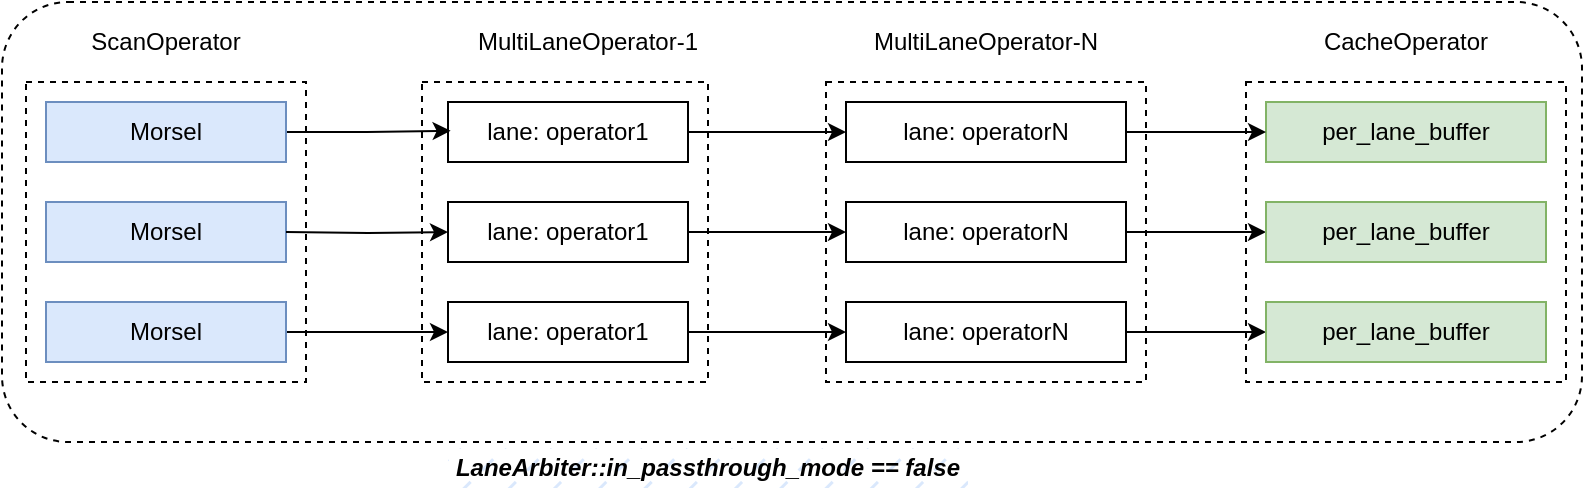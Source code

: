 <mxfile version="21.6.9" type="device">
  <diagram name="第 1 页" id="-wR5ekbSrK_P9_TwKNMs">
    <mxGraphModel dx="867" dy="589" grid="1" gridSize="10" guides="1" tooltips="1" connect="1" arrows="1" fold="1" page="1" pageScale="1" pageWidth="827" pageHeight="1169" math="0" shadow="0">
      <root>
        <mxCell id="0" />
        <mxCell id="1" parent="0" />
        <mxCell id="_e7WIGpRJqmX1p-5Rs8z-2" value="" style="rounded=0;whiteSpace=wrap;html=1;fillColor=none;dashed=1;" diagramCategory="general" diagramName="Rectangle" vertex="1" parent="1">
          <mxGeometry x="240" y="170" width="143" height="150" as="geometry" />
        </mxCell>
        <mxCell id="_e7WIGpRJqmX1p-5Rs8z-3" value="lane: operator1" style="rounded=0;whiteSpace=wrap;html=1;" diagramCategory="general" diagramName="Rectangle" vertex="1" parent="1">
          <mxGeometry x="253" y="180" width="120" height="30" as="geometry" />
        </mxCell>
        <mxCell id="_e7WIGpRJqmX1p-5Rs8z-42" style="edgeStyle=orthogonalEdgeStyle;rounded=0;orthogonalLoop=1;jettySize=auto;html=1;exitX=1;exitY=0.5;exitDx=0;exitDy=0;" edge="1" parent="1" source="_e7WIGpRJqmX1p-5Rs8z-4" target="_e7WIGpRJqmX1p-5Rs8z-10">
          <mxGeometry relative="1" as="geometry" />
        </mxCell>
        <mxCell id="_e7WIGpRJqmX1p-5Rs8z-4" value="&lt;span style&gt;lane: operator1&lt;/span&gt;" style="rounded=0;whiteSpace=wrap;html=1;" diagramCategory="general" diagramName="Rectangle" vertex="1" parent="1">
          <mxGeometry x="253" y="230" width="120" height="30" as="geometry" />
        </mxCell>
        <mxCell id="_e7WIGpRJqmX1p-5Rs8z-43" style="edgeStyle=orthogonalEdgeStyle;rounded=0;orthogonalLoop=1;jettySize=auto;html=1;exitX=1;exitY=0.5;exitDx=0;exitDy=0;entryX=0;entryY=0.5;entryDx=0;entryDy=0;" edge="1" parent="1" source="_e7WIGpRJqmX1p-5Rs8z-5" target="_e7WIGpRJqmX1p-5Rs8z-11">
          <mxGeometry relative="1" as="geometry" />
        </mxCell>
        <mxCell id="_e7WIGpRJqmX1p-5Rs8z-5" value="&lt;span style&gt;lane: operator1&lt;/span&gt;" style="rounded=0;whiteSpace=wrap;html=1;" diagramCategory="general" diagramName="Rectangle" vertex="1" parent="1">
          <mxGeometry x="253" y="280" width="120" height="30" as="geometry" />
        </mxCell>
        <mxCell id="_e7WIGpRJqmX1p-5Rs8z-6" value="ScanOperator" style="text;html=1;strokeColor=none;fillColor=none;align=center;verticalAlign=middle;whiteSpace=wrap;rounded=0;" diagramCategory="general" diagramName="text" vertex="1" parent="1">
          <mxGeometry x="52" y="140" width="120" height="20" as="geometry" />
        </mxCell>
        <mxCell id="_e7WIGpRJqmX1p-5Rs8z-7" style="edgeStyle=orthogonalEdgeStyle;rounded=0;orthogonalLoop=1;jettySize=auto;html=1;exitX=1;exitY=0.5;exitDx=0;exitDy=0;entryX=0.011;entryY=0.481;entryDx=0;entryDy=0;entryPerimeter=0;" edge="1" parent="1" source="_e7WIGpRJqmX1p-5Rs8z-34" target="_e7WIGpRJqmX1p-5Rs8z-3">
          <mxGeometry relative="1" as="geometry">
            <mxPoint x="182" y="194.61" as="sourcePoint" />
            <mxPoint x="252" y="194.61" as="targetPoint" />
          </mxGeometry>
        </mxCell>
        <mxCell id="_e7WIGpRJqmX1p-5Rs8z-8" value="" style="rounded=0;whiteSpace=wrap;html=1;fillColor=none;dashed=1;" diagramCategory="general" diagramName="Rectangle" vertex="1" parent="1">
          <mxGeometry x="442" y="170" width="160" height="150" as="geometry" />
        </mxCell>
        <mxCell id="_e7WIGpRJqmX1p-5Rs8z-9" value="lane: operatorN" style="rounded=0;whiteSpace=wrap;html=1;" diagramCategory="general" diagramName="Rectangle" vertex="1" parent="1">
          <mxGeometry x="452" y="180" width="140" height="30" as="geometry" />
        </mxCell>
        <mxCell id="_e7WIGpRJqmX1p-5Rs8z-44" style="edgeStyle=orthogonalEdgeStyle;rounded=0;orthogonalLoop=1;jettySize=auto;html=1;exitX=1;exitY=0.5;exitDx=0;exitDy=0;" edge="1" parent="1" source="_e7WIGpRJqmX1p-5Rs8z-10" target="_e7WIGpRJqmX1p-5Rs8z-28">
          <mxGeometry relative="1" as="geometry" />
        </mxCell>
        <mxCell id="_e7WIGpRJqmX1p-5Rs8z-10" value="&lt;span style&gt;lane: operatorN&lt;/span&gt;" style="rounded=0;whiteSpace=wrap;html=1;" diagramCategory="general" diagramName="Rectangle" vertex="1" parent="1">
          <mxGeometry x="452" y="230" width="140" height="30" as="geometry" />
        </mxCell>
        <mxCell id="_e7WIGpRJqmX1p-5Rs8z-45" style="edgeStyle=orthogonalEdgeStyle;rounded=0;orthogonalLoop=1;jettySize=auto;html=1;exitX=1;exitY=0.5;exitDx=0;exitDy=0;entryX=0;entryY=0.5;entryDx=0;entryDy=0;" edge="1" parent="1" source="_e7WIGpRJqmX1p-5Rs8z-11" target="_e7WIGpRJqmX1p-5Rs8z-29">
          <mxGeometry relative="1" as="geometry" />
        </mxCell>
        <mxCell id="_e7WIGpRJqmX1p-5Rs8z-11" value="&lt;span style&gt;lane: operatorN&lt;/span&gt;" style="rounded=0;whiteSpace=wrap;html=1;" diagramCategory="general" diagramName="Rectangle" vertex="1" parent="1">
          <mxGeometry x="452" y="280" width="140" height="30" as="geometry" />
        </mxCell>
        <mxCell id="_e7WIGpRJqmX1p-5Rs8z-12" value="MultiLaneOperator-N" style="text;html=1;strokeColor=none;fillColor=none;align=center;verticalAlign=middle;whiteSpace=wrap;rounded=0;" diagramCategory="general" diagramName="text" vertex="1" parent="1">
          <mxGeometry x="462" y="140" width="120" height="20" as="geometry" />
        </mxCell>
        <mxCell id="_e7WIGpRJqmX1p-5Rs8z-22" value="" style="rounded=1;whiteSpace=wrap;html=1;fillColor=none;dashed=1;" diagramCategory="general" diagramName="RoundedRectangle" vertex="1" parent="1">
          <mxGeometry x="30" y="130" width="790" height="220" as="geometry" />
        </mxCell>
        <mxCell id="_e7WIGpRJqmX1p-5Rs8z-23" value="&lt;b&gt;&lt;i&gt;LaneArbiter::in_passthrough_mode == false&lt;/i&gt;&lt;/b&gt;" style="text;html=1;strokeColor=none;fillColor=#dae8fc;align=center;verticalAlign=middle;whiteSpace=wrap;rounded=0;dashed=1;fillStyle=dashed;" diagramCategory="general" diagramName="text" vertex="1" parent="1">
          <mxGeometry x="253" y="353" width="260" height="20" as="geometry" />
        </mxCell>
        <mxCell id="_e7WIGpRJqmX1p-5Rs8z-25" style="edgeStyle=orthogonalEdgeStyle;rounded=0;orthogonalLoop=1;jettySize=auto;html=1;exitX=1;exitY=0.5;exitDx=0;exitDy=0;entryX=0;entryY=0.5;entryDx=0;entryDy=0;" edge="1" parent="1" source="_e7WIGpRJqmX1p-5Rs8z-3" target="_e7WIGpRJqmX1p-5Rs8z-9">
          <mxGeometry relative="1" as="geometry">
            <mxPoint x="392" y="194.61" as="sourcePoint" />
            <mxPoint x="442" y="194.61" as="targetPoint" />
          </mxGeometry>
        </mxCell>
        <mxCell id="_e7WIGpRJqmX1p-5Rs8z-26" value="" style="rounded=0;whiteSpace=wrap;html=1;fillColor=none;dashed=1;" diagramCategory="general" diagramName="Rectangle" vertex="1" parent="1">
          <mxGeometry x="652" y="170" width="160" height="150" as="geometry" />
        </mxCell>
        <mxCell id="_e7WIGpRJqmX1p-5Rs8z-27" value="per_lane_buffer" style="rounded=0;whiteSpace=wrap;html=1;fillColor=#d5e8d4;strokeColor=#82b366;" diagramCategory="general" diagramName="Rectangle" vertex="1" parent="1">
          <mxGeometry x="662" y="180" width="140" height="30" as="geometry" />
        </mxCell>
        <mxCell id="_e7WIGpRJqmX1p-5Rs8z-28" value="per_lane_buffer" style="rounded=0;whiteSpace=wrap;html=1;fillColor=#d5e8d4;strokeColor=#82b366;" diagramCategory="general" diagramName="Rectangle" vertex="1" parent="1">
          <mxGeometry x="662" y="230" width="140" height="30" as="geometry" />
        </mxCell>
        <mxCell id="_e7WIGpRJqmX1p-5Rs8z-29" value="per_lane_buffer" style="rounded=0;whiteSpace=wrap;html=1;fillColor=#d5e8d4;strokeColor=#82b366;" diagramCategory="general" diagramName="Rectangle" vertex="1" parent="1">
          <mxGeometry x="662" y="280" width="140" height="30" as="geometry" />
        </mxCell>
        <mxCell id="_e7WIGpRJqmX1p-5Rs8z-30" value="CacheOperator" style="text;html=1;strokeColor=none;fillColor=none;align=center;verticalAlign=middle;whiteSpace=wrap;rounded=0;" diagramCategory="general" diagramName="text" vertex="1" parent="1">
          <mxGeometry x="672" y="140" width="120" height="20" as="geometry" />
        </mxCell>
        <mxCell id="_e7WIGpRJqmX1p-5Rs8z-31" style="edgeStyle=orthogonalEdgeStyle;rounded=0;orthogonalLoop=1;jettySize=auto;html=1;exitX=1;exitY=0.5;exitDx=0;exitDy=0;entryX=0;entryY=0.5;entryDx=0;entryDy=0;" edge="1" parent="1" source="_e7WIGpRJqmX1p-5Rs8z-9" target="_e7WIGpRJqmX1p-5Rs8z-27">
          <mxGeometry relative="1" as="geometry">
            <mxPoint x="602" y="194.61" as="sourcePoint" />
            <mxPoint x="652" y="194.61" as="targetPoint" />
          </mxGeometry>
        </mxCell>
        <mxCell id="_e7WIGpRJqmX1p-5Rs8z-33" value="" style="rounded=0;whiteSpace=wrap;html=1;fillColor=none;dashed=1;" diagramCategory="general" diagramName="Rectangle" vertex="1" parent="1">
          <mxGeometry x="42" y="170" width="140" height="150" as="geometry" />
        </mxCell>
        <mxCell id="_e7WIGpRJqmX1p-5Rs8z-34" value="Morsel" style="rounded=0;whiteSpace=wrap;html=1;fillColor=#dae8fc;strokeColor=#6c8ebf;" diagramCategory="general" diagramName="Rectangle" vertex="1" parent="1">
          <mxGeometry x="52" y="180" width="120" height="30" as="geometry" />
        </mxCell>
        <mxCell id="_e7WIGpRJqmX1p-5Rs8z-35" value="Morsel" style="rounded=0;whiteSpace=wrap;html=1;fillColor=#dae8fc;strokeColor=#6c8ebf;" diagramCategory="general" diagramName="Rectangle" vertex="1" parent="1">
          <mxGeometry x="52" y="230" width="120" height="30" as="geometry" />
        </mxCell>
        <mxCell id="_e7WIGpRJqmX1p-5Rs8z-41" style="edgeStyle=orthogonalEdgeStyle;rounded=0;orthogonalLoop=1;jettySize=auto;html=1;exitX=1;exitY=0.5;exitDx=0;exitDy=0;entryX=0;entryY=0.5;entryDx=0;entryDy=0;" edge="1" parent="1" source="_e7WIGpRJqmX1p-5Rs8z-36" target="_e7WIGpRJqmX1p-5Rs8z-5">
          <mxGeometry relative="1" as="geometry" />
        </mxCell>
        <mxCell id="_e7WIGpRJqmX1p-5Rs8z-36" value="Morsel" style="rounded=0;whiteSpace=wrap;html=1;fillColor=#dae8fc;strokeColor=#6c8ebf;" diagramCategory="general" diagramName="Rectangle" vertex="1" parent="1">
          <mxGeometry x="52" y="280" width="120" height="30" as="geometry" />
        </mxCell>
        <mxCell id="_e7WIGpRJqmX1p-5Rs8z-39" value="MultiLaneOperator-1" style="text;html=1;strokeColor=none;fillColor=none;align=center;verticalAlign=middle;whiteSpace=wrap;rounded=0;" diagramCategory="general" diagramName="text" vertex="1" parent="1">
          <mxGeometry x="263" y="140" width="120" height="20" as="geometry" />
        </mxCell>
        <mxCell id="_e7WIGpRJqmX1p-5Rs8z-40" style="edgeStyle=orthogonalEdgeStyle;rounded=0;orthogonalLoop=1;jettySize=auto;html=1;exitX=1;exitY=0.5;exitDx=0;exitDy=0;" edge="1" parent="1" target="_e7WIGpRJqmX1p-5Rs8z-4">
          <mxGeometry relative="1" as="geometry">
            <mxPoint x="172" y="245" as="sourcePoint" />
            <mxPoint x="254" y="244" as="targetPoint" />
            <Array as="points" />
          </mxGeometry>
        </mxCell>
      </root>
    </mxGraphModel>
  </diagram>
</mxfile>
